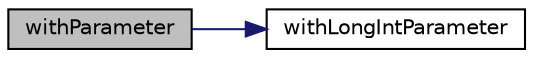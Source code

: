 digraph "withParameter"
{
 // LATEX_PDF_SIZE
  edge [fontname="Helvetica",fontsize="10",labelfontname="Helvetica",labelfontsize="10"];
  node [fontname="Helvetica",fontsize="10",shape=record];
  rankdir="LR";
  Node1 [label="withParameter",height=0.2,width=0.4,color="black", fillcolor="grey75", style="filled", fontcolor="black",tooltip=" "];
  Node1 -> Node2 [color="midnightblue",fontsize="10",style="solid",fontname="Helvetica"];
  Node2 [label="withLongIntParameter",height=0.2,width=0.4,color="black", fillcolor="white", style="filled",URL="$class_mock_actual_call.html#a54c6a35e64f4fb24f3681ac8b3edb331",tooltip=" "];
}
